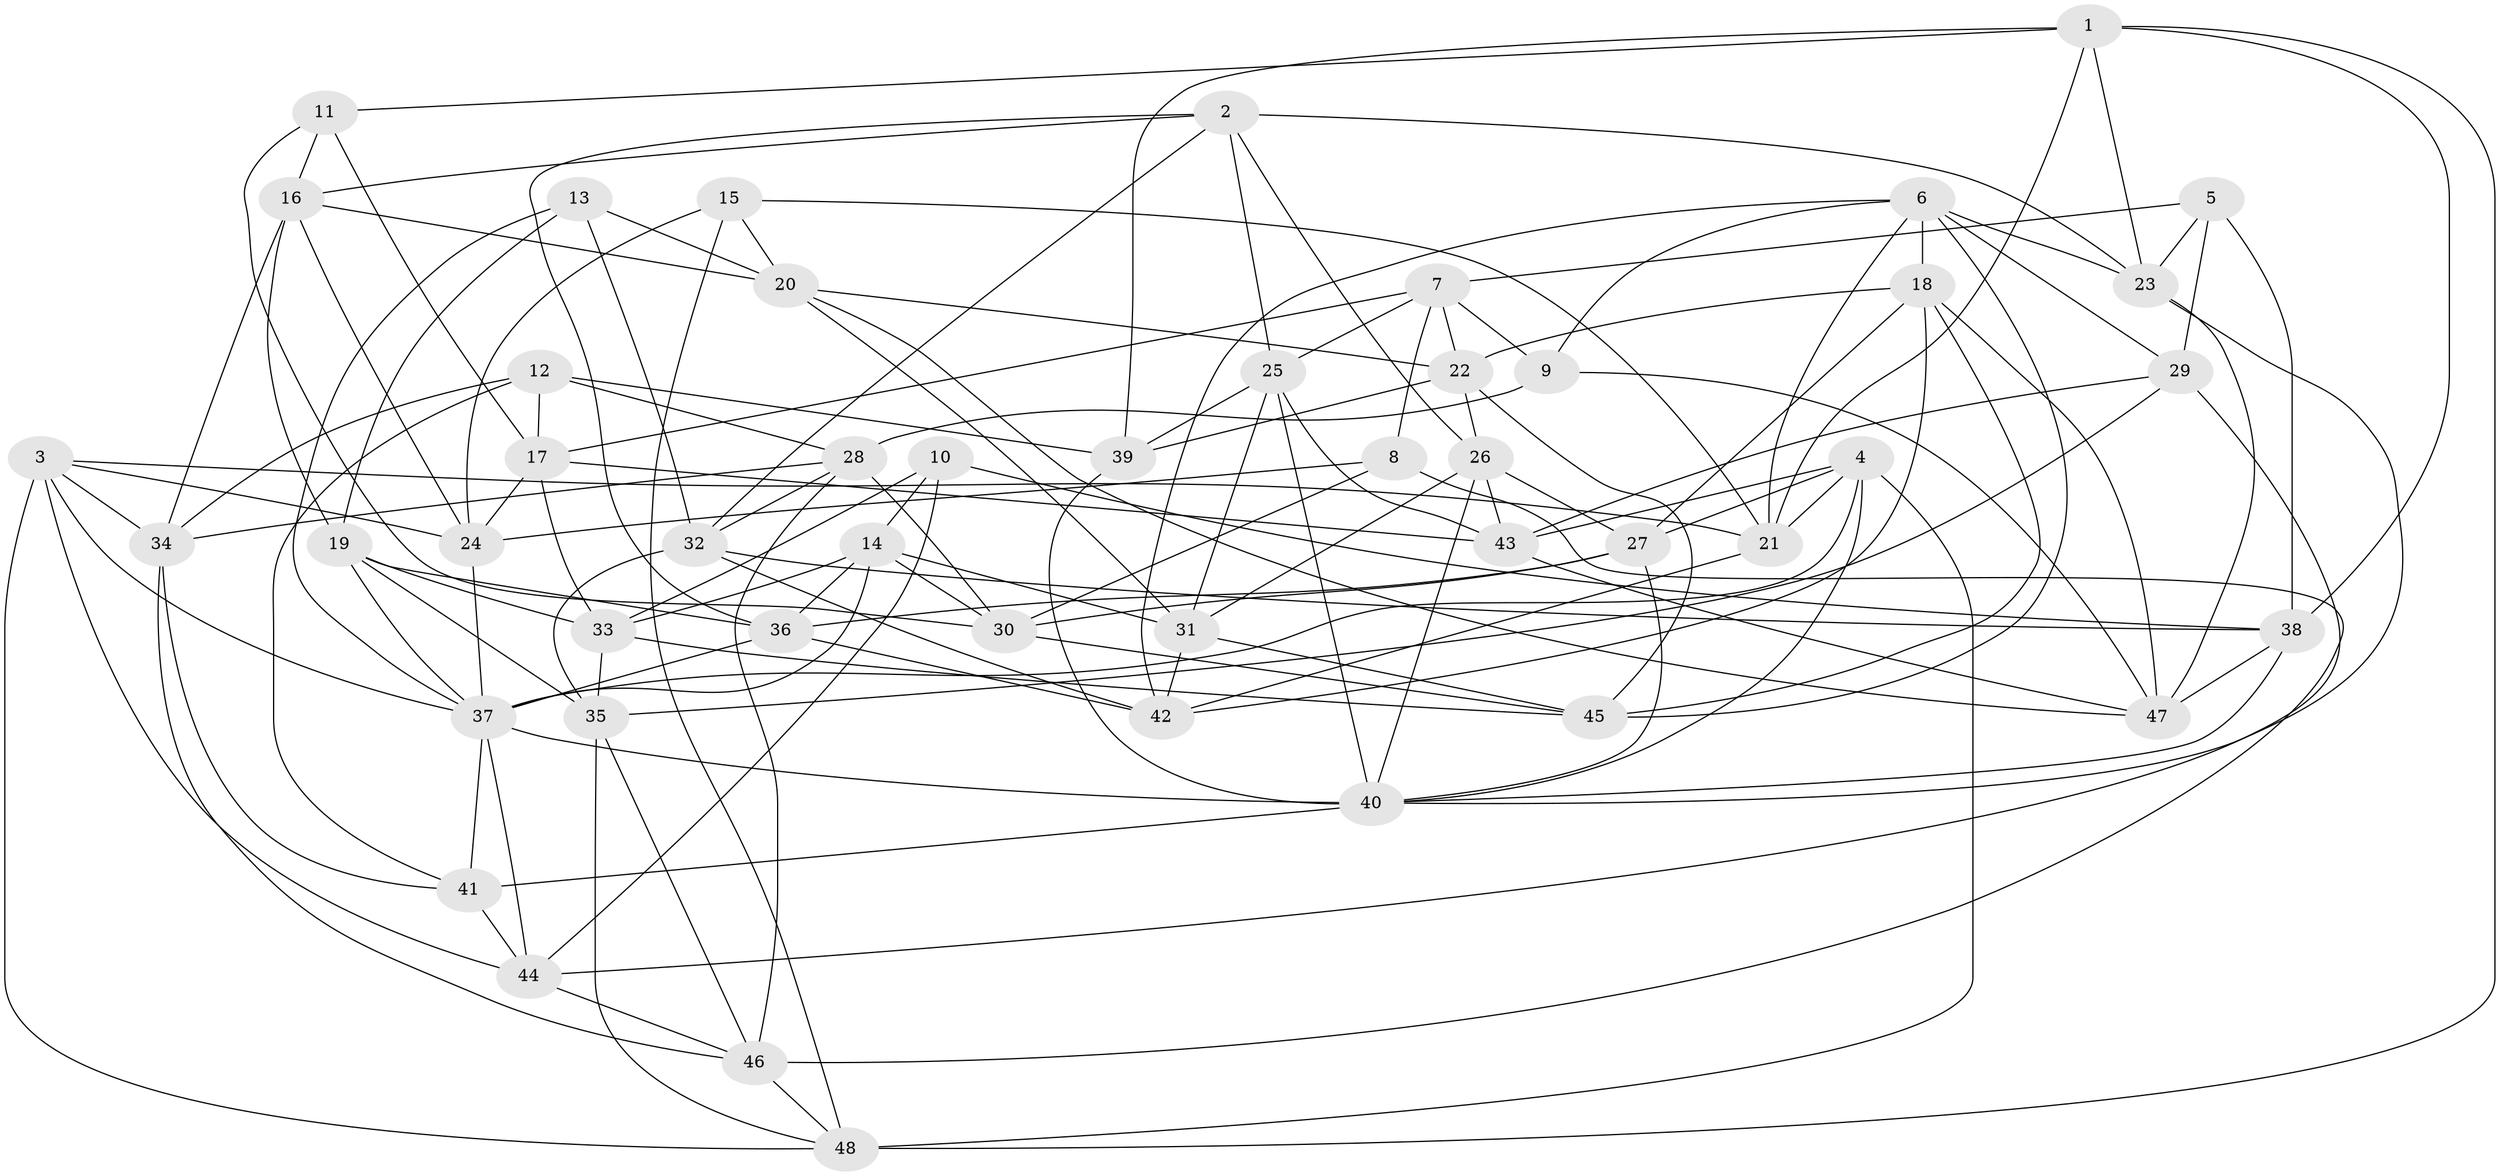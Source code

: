 // original degree distribution, {4: 1.0}
// Generated by graph-tools (version 1.1) at 2025/50/03/09/25 03:50:56]
// undirected, 48 vertices, 139 edges
graph export_dot {
graph [start="1"]
  node [color=gray90,style=filled];
  1;
  2;
  3;
  4;
  5;
  6;
  7;
  8;
  9;
  10;
  11;
  12;
  13;
  14;
  15;
  16;
  17;
  18;
  19;
  20;
  21;
  22;
  23;
  24;
  25;
  26;
  27;
  28;
  29;
  30;
  31;
  32;
  33;
  34;
  35;
  36;
  37;
  38;
  39;
  40;
  41;
  42;
  43;
  44;
  45;
  46;
  47;
  48;
  1 -- 11 [weight=1.0];
  1 -- 21 [weight=1.0];
  1 -- 23 [weight=1.0];
  1 -- 38 [weight=1.0];
  1 -- 39 [weight=1.0];
  1 -- 48 [weight=1.0];
  2 -- 16 [weight=1.0];
  2 -- 23 [weight=1.0];
  2 -- 25 [weight=1.0];
  2 -- 26 [weight=1.0];
  2 -- 32 [weight=1.0];
  2 -- 36 [weight=1.0];
  3 -- 21 [weight=1.0];
  3 -- 24 [weight=1.0];
  3 -- 34 [weight=1.0];
  3 -- 37 [weight=1.0];
  3 -- 44 [weight=1.0];
  3 -- 48 [weight=1.0];
  4 -- 21 [weight=1.0];
  4 -- 27 [weight=1.0];
  4 -- 37 [weight=1.0];
  4 -- 40 [weight=1.0];
  4 -- 43 [weight=1.0];
  4 -- 48 [weight=1.0];
  5 -- 7 [weight=1.0];
  5 -- 23 [weight=1.0];
  5 -- 29 [weight=1.0];
  5 -- 38 [weight=1.0];
  6 -- 9 [weight=1.0];
  6 -- 18 [weight=1.0];
  6 -- 21 [weight=1.0];
  6 -- 23 [weight=1.0];
  6 -- 29 [weight=2.0];
  6 -- 42 [weight=1.0];
  6 -- 45 [weight=1.0];
  7 -- 8 [weight=1.0];
  7 -- 9 [weight=1.0];
  7 -- 17 [weight=1.0];
  7 -- 22 [weight=1.0];
  7 -- 25 [weight=1.0];
  8 -- 24 [weight=1.0];
  8 -- 30 [weight=1.0];
  8 -- 46 [weight=1.0];
  9 -- 28 [weight=1.0];
  9 -- 47 [weight=1.0];
  10 -- 14 [weight=1.0];
  10 -- 33 [weight=1.0];
  10 -- 38 [weight=1.0];
  10 -- 44 [weight=1.0];
  11 -- 16 [weight=1.0];
  11 -- 17 [weight=1.0];
  11 -- 30 [weight=1.0];
  12 -- 17 [weight=1.0];
  12 -- 28 [weight=1.0];
  12 -- 34 [weight=1.0];
  12 -- 39 [weight=2.0];
  12 -- 41 [weight=1.0];
  13 -- 19 [weight=1.0];
  13 -- 20 [weight=1.0];
  13 -- 32 [weight=1.0];
  13 -- 37 [weight=1.0];
  14 -- 30 [weight=1.0];
  14 -- 31 [weight=1.0];
  14 -- 33 [weight=1.0];
  14 -- 36 [weight=1.0];
  14 -- 37 [weight=1.0];
  15 -- 20 [weight=1.0];
  15 -- 21 [weight=1.0];
  15 -- 24 [weight=1.0];
  15 -- 48 [weight=1.0];
  16 -- 19 [weight=1.0];
  16 -- 20 [weight=1.0];
  16 -- 24 [weight=1.0];
  16 -- 34 [weight=1.0];
  17 -- 24 [weight=1.0];
  17 -- 33 [weight=1.0];
  17 -- 43 [weight=1.0];
  18 -- 22 [weight=1.0];
  18 -- 27 [weight=1.0];
  18 -- 42 [weight=1.0];
  18 -- 45 [weight=1.0];
  18 -- 47 [weight=1.0];
  19 -- 33 [weight=1.0];
  19 -- 35 [weight=1.0];
  19 -- 36 [weight=1.0];
  19 -- 37 [weight=1.0];
  20 -- 22 [weight=1.0];
  20 -- 31 [weight=1.0];
  20 -- 47 [weight=1.0];
  21 -- 42 [weight=1.0];
  22 -- 26 [weight=1.0];
  22 -- 39 [weight=1.0];
  22 -- 45 [weight=1.0];
  23 -- 40 [weight=1.0];
  23 -- 47 [weight=1.0];
  24 -- 37 [weight=1.0];
  25 -- 31 [weight=1.0];
  25 -- 39 [weight=1.0];
  25 -- 40 [weight=1.0];
  25 -- 43 [weight=1.0];
  26 -- 27 [weight=1.0];
  26 -- 31 [weight=1.0];
  26 -- 40 [weight=1.0];
  26 -- 43 [weight=1.0];
  27 -- 30 [weight=1.0];
  27 -- 36 [weight=1.0];
  27 -- 40 [weight=1.0];
  28 -- 30 [weight=1.0];
  28 -- 32 [weight=1.0];
  28 -- 34 [weight=1.0];
  28 -- 46 [weight=1.0];
  29 -- 35 [weight=1.0];
  29 -- 43 [weight=1.0];
  29 -- 44 [weight=1.0];
  30 -- 45 [weight=1.0];
  31 -- 42 [weight=1.0];
  31 -- 45 [weight=1.0];
  32 -- 35 [weight=1.0];
  32 -- 38 [weight=1.0];
  32 -- 42 [weight=1.0];
  33 -- 35 [weight=1.0];
  33 -- 45 [weight=1.0];
  34 -- 41 [weight=1.0];
  34 -- 46 [weight=1.0];
  35 -- 46 [weight=1.0];
  35 -- 48 [weight=1.0];
  36 -- 37 [weight=1.0];
  36 -- 42 [weight=1.0];
  37 -- 40 [weight=1.0];
  37 -- 41 [weight=1.0];
  37 -- 44 [weight=1.0];
  38 -- 40 [weight=1.0];
  38 -- 47 [weight=1.0];
  39 -- 40 [weight=1.0];
  40 -- 41 [weight=2.0];
  41 -- 44 [weight=1.0];
  43 -- 47 [weight=1.0];
  44 -- 46 [weight=1.0];
  46 -- 48 [weight=1.0];
}
